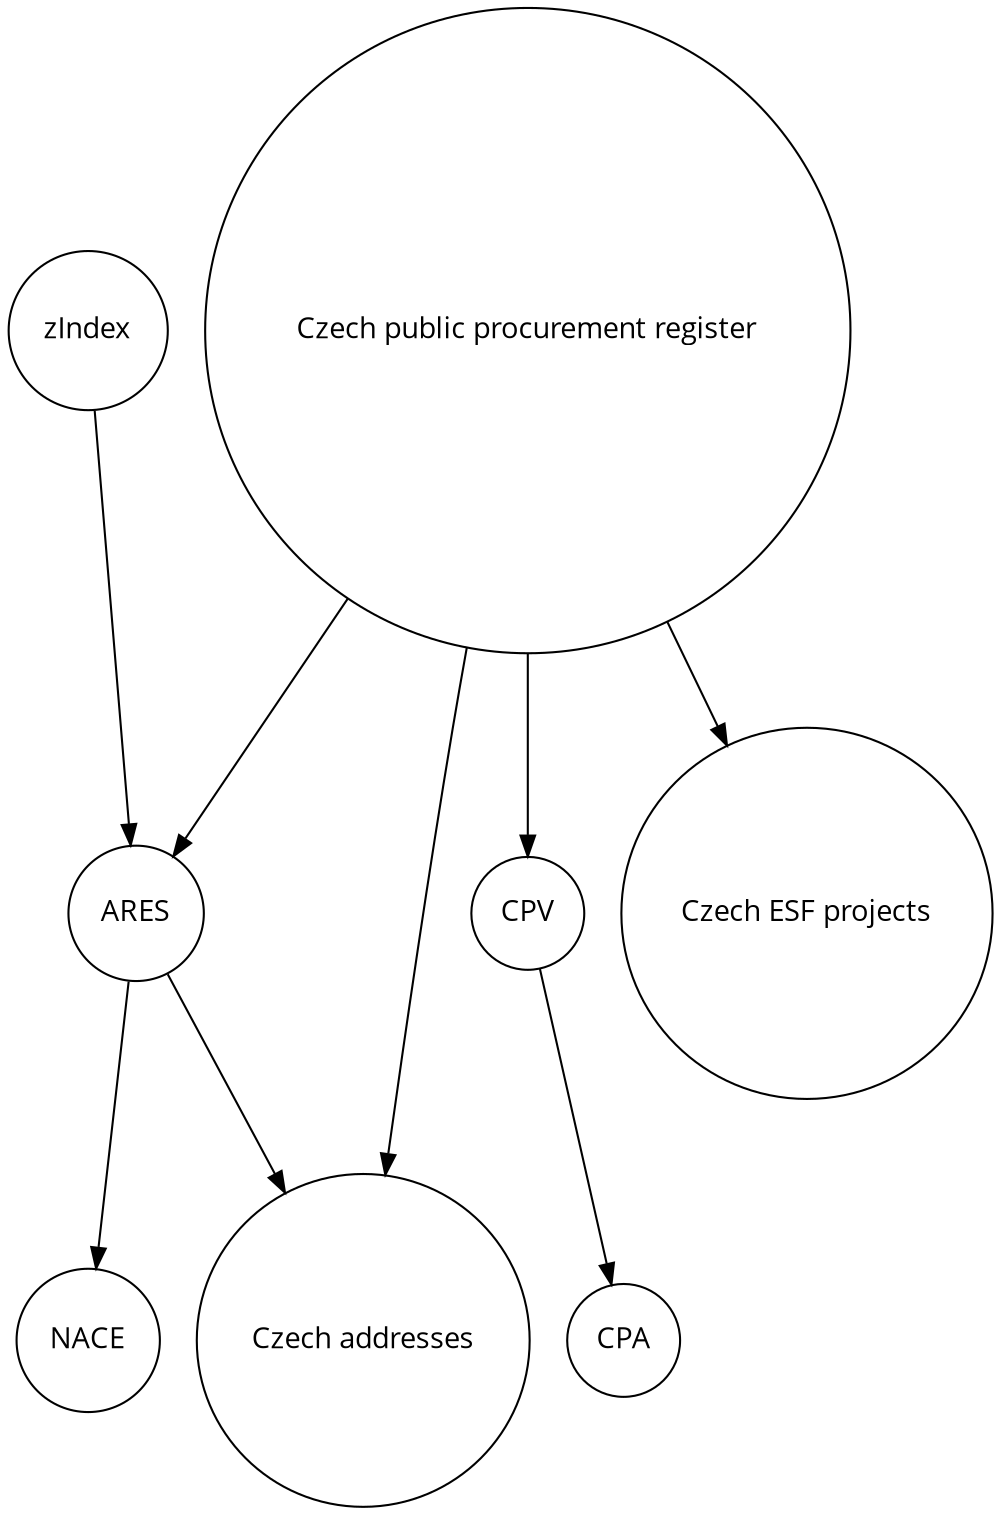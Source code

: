 digraph {
  overlap=false;
  splines=true;

  vvz [shape=circle, label="Czech public procurement register", fontname="Open Sans"];
  ares [shape=circle, label="ARES", fontname="Open Sans"];
  cpv [shape=circle, label="CPV", fontname="Open Sans"];
  czechAddresses [shape=circle, label="Czech addresses", fontname="Open Sans"];
  zIndex [shape=circle, label="zIndex", fontname="Open Sans"];
  nace [shape=circle, label="NACE", fontname="Open Sans"];
  esfCz [shape=circle, label="Czech ESF projects", fontname="Open Sans"];
  cpa [shape=circle, label="CPA", fontname="Open Sans"];

  vvz -> ares;
  vvz -> cpv;
  vvz -> czechAddresses;
  vvz -> esfCz;
  cpv -> cpa;
  ares -> czechAddresses;
  ares -> nace;
  zIndex -> ares;
}

